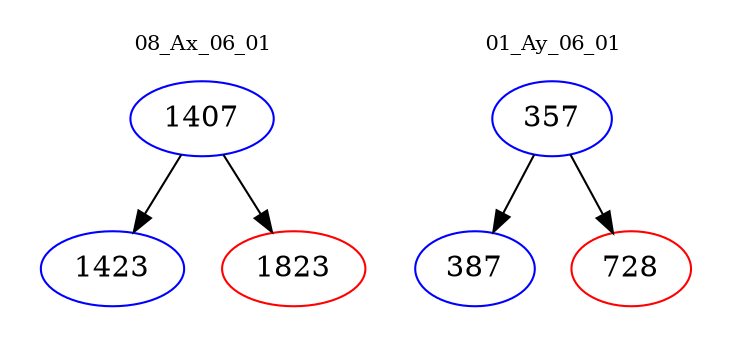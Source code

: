 digraph{
subgraph cluster_0 {
color = white
label = "08_Ax_06_01";
fontsize=10;
T0_1407 [label="1407", color="blue"]
T0_1407 -> T0_1423 [color="black"]
T0_1423 [label="1423", color="blue"]
T0_1407 -> T0_1823 [color="black"]
T0_1823 [label="1823", color="red"]
}
subgraph cluster_1 {
color = white
label = "01_Ay_06_01";
fontsize=10;
T1_357 [label="357", color="blue"]
T1_357 -> T1_387 [color="black"]
T1_387 [label="387", color="blue"]
T1_357 -> T1_728 [color="black"]
T1_728 [label="728", color="red"]
}
}
